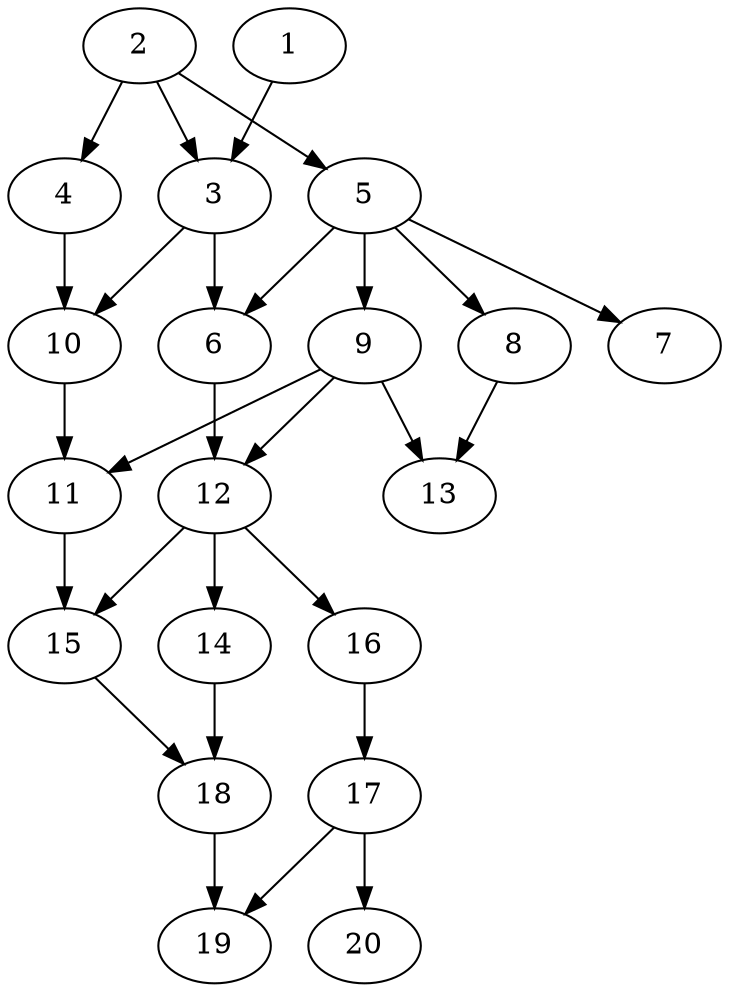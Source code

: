 // DAG automatically generated by daggen at Fri Jul 22 09:13:48 2022
// ./daggen --dot -n 20 --ccr 0.5 --fat 0.5 --regular 0.5 --density 0.6
digraph G {
  1 [compute_size="231928233984", trans_size="307912", result_size="13312", ram="50276448",alpha="0.16"]
  1 -> 3 [size ="13312"]
  2 [compute_size="10293336674", trans_size="52522", result_size="70656", ram="4463217",alpha="0.18"]
  2 -> 3 [size ="70656"]
  2 -> 4 [size ="70656"]
  2 -> 5 [size ="70656"]
  3 [compute_size="1073741824000", trans_size="191774", result_size="1024", ram="11401948",alpha="0.18"]
  3 -> 6 [size ="1024"]
  3 -> 10 [size ="1024"]
  4 [compute_size="28991029248", trans_size="729879", result_size="29696", ram="26444576",alpha="0.03"]
  4 -> 10 [size ="29696"]
  5 [compute_size="701018652256", trans_size="727914", result_size="91136", ram="39110056",alpha="0.18"]
  5 -> 6 [size ="91136"]
  5 -> 7 [size ="91136"]
  5 -> 8 [size ="91136"]
  5 -> 9 [size ="91136"]
  6 [compute_size="555009981812", trans_size="966876", result_size="91136", ram="15859685",alpha="0.08"]
  6 -> 12 [size ="91136"]
  7 [compute_size="256171302587", trans_size="452156", result_size="0", ram="14536806",alpha="0.20"]
  8 [compute_size="549755813888", trans_size="564262", result_size="91136", ram="18482716",alpha="0.04"]
  8 -> 13 [size ="91136"]
  9 [compute_size="560856301200", trans_size="584239", result_size="91136", ram="11962279",alpha="0.16"]
  9 -> 11 [size ="91136"]
  9 -> 12 [size ="91136"]
  9 -> 13 [size ="91136"]
  10 [compute_size="549755813888", trans_size="699465", result_size="91136", ram="39875832",alpha="0.13"]
  10 -> 11 [size ="91136"]
  11 [compute_size="549755813888", trans_size="1042715", result_size="91136", ram="10367468",alpha="0.18"]
  11 -> 15 [size ="91136"]
  12 [compute_size="782757789696", trans_size="637897", result_size="54272", ram="2729078",alpha="0.11"]
  12 -> 14 [size ="54272"]
  12 -> 15 [size ="54272"]
  12 -> 16 [size ="54272"]
  13 [compute_size="12516569157", trans_size="379230", result_size="0", ram="15304881",alpha="0.06"]
  14 [compute_size="1996904419", trans_size="773696", result_size="29696", ram="51782508",alpha="0.15"]
  14 -> 18 [size ="29696"]
  15 [compute_size="560872400986", trans_size="389048", result_size="9216", ram="12074962",alpha="0.08"]
  15 -> 18 [size ="9216"]
  16 [compute_size="28991029248", trans_size="148428", result_size="29696", ram="34956048",alpha="0.19"]
  16 -> 17 [size ="29696"]
  17 [compute_size="29005059783", trans_size="190704", result_size="54272", ram="10379548",alpha="0.11"]
  17 -> 19 [size ="54272"]
  17 -> 20 [size ="54272"]
  18 [compute_size="346505940273", trans_size="775432", result_size="9216", ram="19373976",alpha="0.07"]
  18 -> 19 [size ="9216"]
  19 [compute_size="264128182999", trans_size="419462", result_size="0", ram="23104074",alpha="0.04"]
  20 [compute_size="7452194733", trans_size="904585", result_size="0", ram="5368904",alpha="0.01"]
}